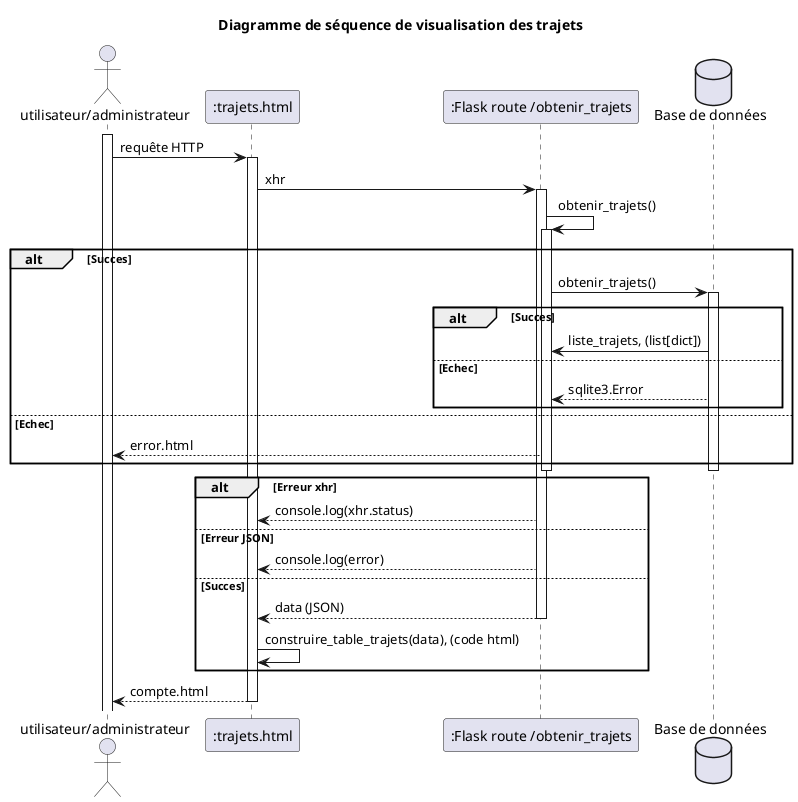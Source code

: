 @startuml bd

title Diagramme de séquence de visualisation des trajets

actor "utilisateur/administrateur" as u
participant ":trajets.html" as c
participant ":Flask route /obtenir_trajets" as f
database "Base de données" as db

activate u
u -> c : requête HTTP
activate c
c -> f : xhr
activate f
f -> f : obtenir_trajets()
alt Succes
    activate f
    f -> db : obtenir_trajets()
    activate db

    alt Succes
        db -> f : liste_trajets, (list[dict])
    else Echec
        db --> f : sqlite3.Error
    end
else Echec
    f --> u : error.html
end

deactivate db
deactivate f

alt Erreur xhr
    f --> c : console.log(xhr.status)
else Erreur JSON
    f --> c : console.log(error)
else Succes
    f --> c : data (JSON)
    deactivate f
c -> c : construire_table_trajets(data), (code html)
end
u <-- c : compte.html
deactivate c

@enduml